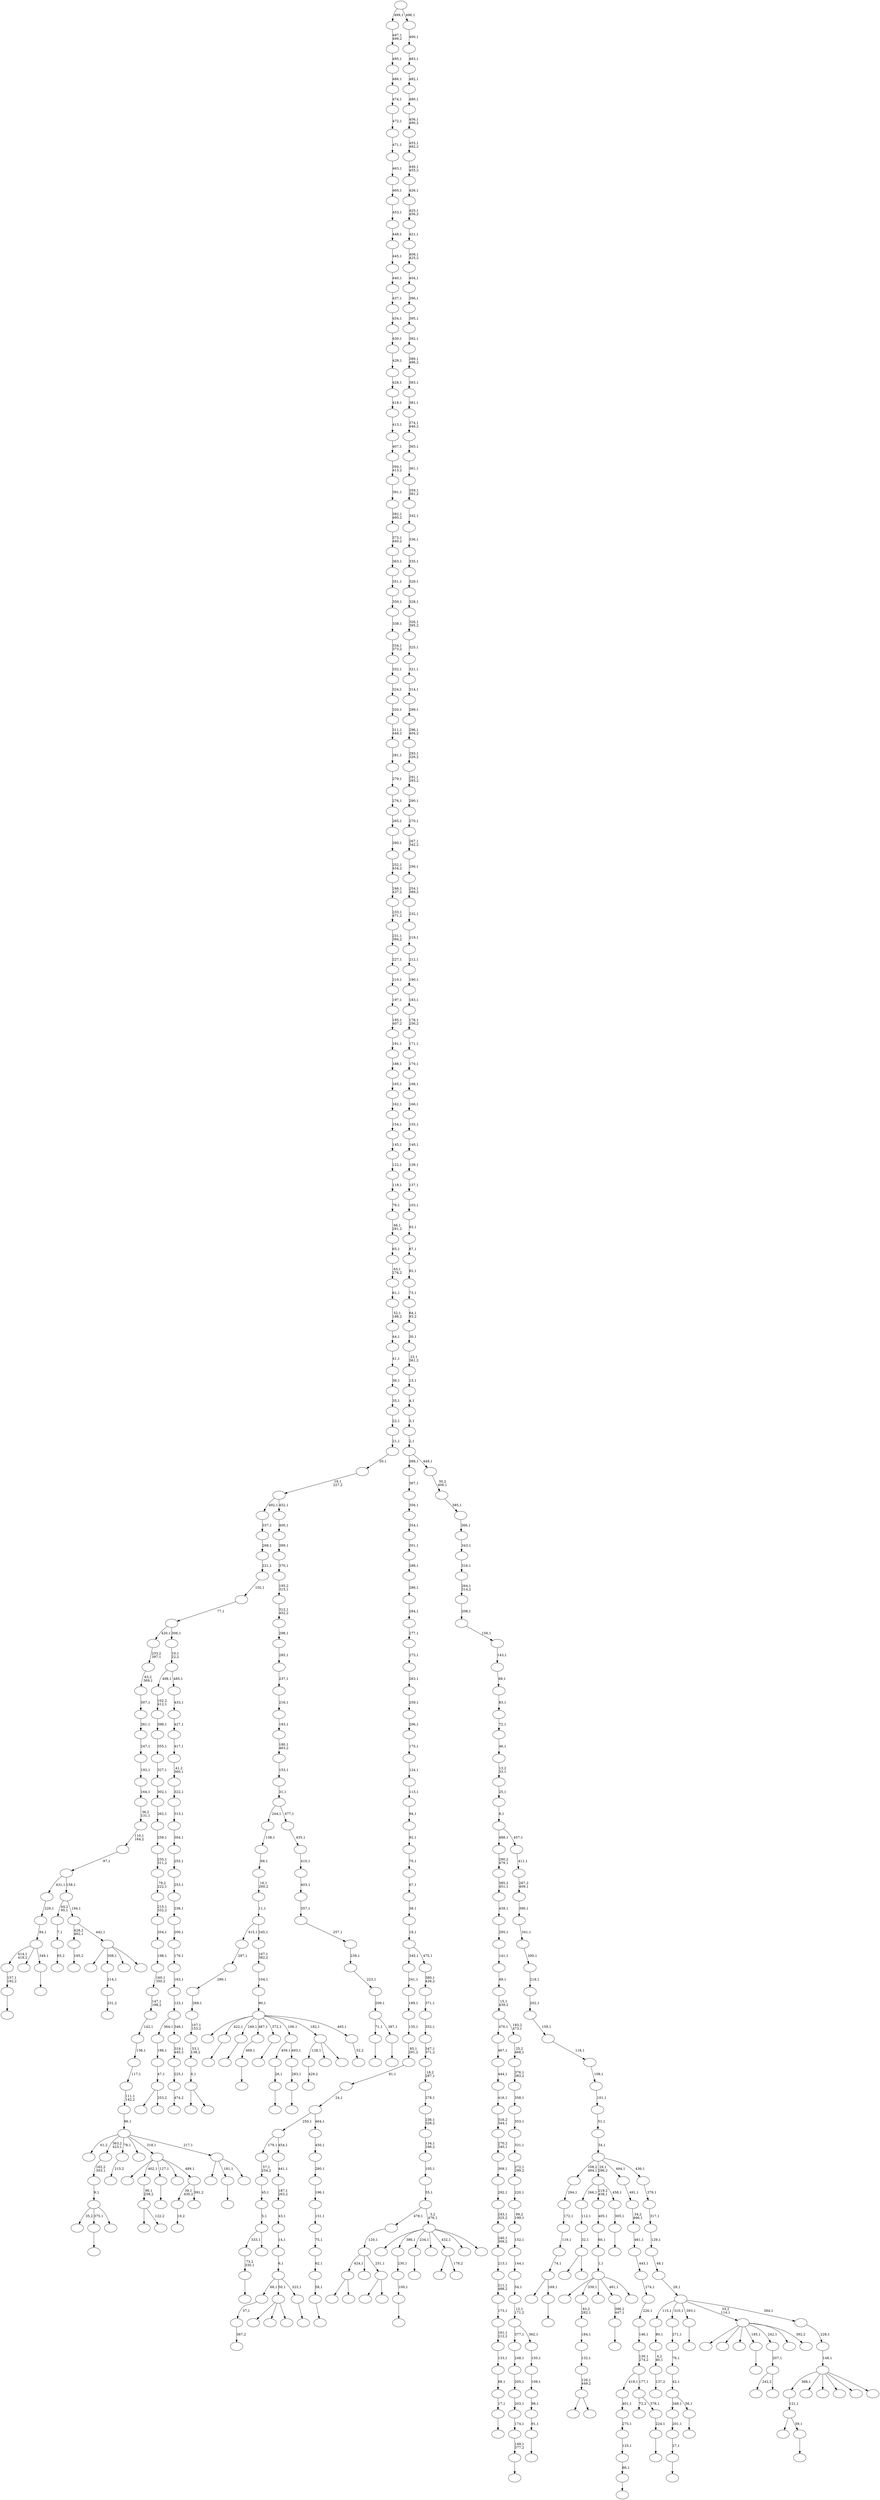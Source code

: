 digraph T {
	600 [label=""]
	599 [label=""]
	598 [label=""]
	597 [label=""]
	596 [label=""]
	595 [label=""]
	594 [label=""]
	593 [label=""]
	592 [label=""]
	591 [label=""]
	590 [label=""]
	589 [label=""]
	588 [label=""]
	587 [label=""]
	586 [label=""]
	585 [label=""]
	584 [label=""]
	583 [label=""]
	582 [label=""]
	581 [label=""]
	580 [label=""]
	579 [label=""]
	578 [label=""]
	577 [label=""]
	576 [label=""]
	575 [label=""]
	574 [label=""]
	573 [label=""]
	572 [label=""]
	571 [label=""]
	570 [label=""]
	569 [label=""]
	568 [label=""]
	567 [label=""]
	566 [label=""]
	565 [label=""]
	564 [label=""]
	563 [label=""]
	562 [label=""]
	561 [label=""]
	560 [label=""]
	559 [label=""]
	558 [label=""]
	557 [label=""]
	556 [label=""]
	555 [label=""]
	554 [label=""]
	553 [label=""]
	552 [label=""]
	551 [label=""]
	550 [label=""]
	549 [label=""]
	548 [label=""]
	547 [label=""]
	546 [label=""]
	545 [label=""]
	544 [label=""]
	543 [label=""]
	542 [label=""]
	541 [label=""]
	540 [label=""]
	539 [label=""]
	538 [label=""]
	537 [label=""]
	536 [label=""]
	535 [label=""]
	534 [label=""]
	533 [label=""]
	532 [label=""]
	531 [label=""]
	530 [label=""]
	529 [label=""]
	528 [label=""]
	527 [label=""]
	526 [label=""]
	525 [label=""]
	524 [label=""]
	523 [label=""]
	522 [label=""]
	521 [label=""]
	520 [label=""]
	519 [label=""]
	518 [label=""]
	517 [label=""]
	516 [label=""]
	515 [label=""]
	514 [label=""]
	513 [label=""]
	512 [label=""]
	511 [label=""]
	510 [label=""]
	509 [label=""]
	508 [label=""]
	507 [label=""]
	506 [label=""]
	505 [label=""]
	504 [label=""]
	503 [label=""]
	502 [label=""]
	501 [label=""]
	500 [label=""]
	499 [label=""]
	498 [label=""]
	497 [label=""]
	496 [label=""]
	495 [label=""]
	494 [label=""]
	493 [label=""]
	492 [label=""]
	491 [label=""]
	490 [label=""]
	489 [label=""]
	488 [label=""]
	487 [label=""]
	486 [label=""]
	485 [label=""]
	484 [label=""]
	483 [label=""]
	482 [label=""]
	481 [label=""]
	480 [label=""]
	479 [label=""]
	478 [label=""]
	477 [label=""]
	476 [label=""]
	475 [label=""]
	474 [label=""]
	473 [label=""]
	472 [label=""]
	471 [label=""]
	470 [label=""]
	469 [label=""]
	468 [label=""]
	467 [label=""]
	466 [label=""]
	465 [label=""]
	464 [label=""]
	463 [label=""]
	462 [label=""]
	461 [label=""]
	460 [label=""]
	459 [label=""]
	458 [label=""]
	457 [label=""]
	456 [label=""]
	455 [label=""]
	454 [label=""]
	453 [label=""]
	452 [label=""]
	451 [label=""]
	450 [label=""]
	449 [label=""]
	448 [label=""]
	447 [label=""]
	446 [label=""]
	445 [label=""]
	444 [label=""]
	443 [label=""]
	442 [label=""]
	441 [label=""]
	440 [label=""]
	439 [label=""]
	438 [label=""]
	437 [label=""]
	436 [label=""]
	435 [label=""]
	434 [label=""]
	433 [label=""]
	432 [label=""]
	431 [label=""]
	430 [label=""]
	429 [label=""]
	428 [label=""]
	427 [label=""]
	426 [label=""]
	425 [label=""]
	424 [label=""]
	423 [label=""]
	422 [label=""]
	421 [label=""]
	420 [label=""]
	419 [label=""]
	418 [label=""]
	417 [label=""]
	416 [label=""]
	415 [label=""]
	414 [label=""]
	413 [label=""]
	412 [label=""]
	411 [label=""]
	410 [label=""]
	409 [label=""]
	408 [label=""]
	407 [label=""]
	406 [label=""]
	405 [label=""]
	404 [label=""]
	403 [label=""]
	402 [label=""]
	401 [label=""]
	400 [label=""]
	399 [label=""]
	398 [label=""]
	397 [label=""]
	396 [label=""]
	395 [label=""]
	394 [label=""]
	393 [label=""]
	392 [label=""]
	391 [label=""]
	390 [label=""]
	389 [label=""]
	388 [label=""]
	387 [label=""]
	386 [label=""]
	385 [label=""]
	384 [label=""]
	383 [label=""]
	382 [label=""]
	381 [label=""]
	380 [label=""]
	379 [label=""]
	378 [label=""]
	377 [label=""]
	376 [label=""]
	375 [label=""]
	374 [label=""]
	373 [label=""]
	372 [label=""]
	371 [label=""]
	370 [label=""]
	369 [label=""]
	368 [label=""]
	367 [label=""]
	366 [label=""]
	365 [label=""]
	364 [label=""]
	363 [label=""]
	362 [label=""]
	361 [label=""]
	360 [label=""]
	359 [label=""]
	358 [label=""]
	357 [label=""]
	356 [label=""]
	355 [label=""]
	354 [label=""]
	353 [label=""]
	352 [label=""]
	351 [label=""]
	350 [label=""]
	349 [label=""]
	348 [label=""]
	347 [label=""]
	346 [label=""]
	345 [label=""]
	344 [label=""]
	343 [label=""]
	342 [label=""]
	341 [label=""]
	340 [label=""]
	339 [label=""]
	338 [label=""]
	337 [label=""]
	336 [label=""]
	335 [label=""]
	334 [label=""]
	333 [label=""]
	332 [label=""]
	331 [label=""]
	330 [label=""]
	329 [label=""]
	328 [label=""]
	327 [label=""]
	326 [label=""]
	325 [label=""]
	324 [label=""]
	323 [label=""]
	322 [label=""]
	321 [label=""]
	320 [label=""]
	319 [label=""]
	318 [label=""]
	317 [label=""]
	316 [label=""]
	315 [label=""]
	314 [label=""]
	313 [label=""]
	312 [label=""]
	311 [label=""]
	310 [label=""]
	309 [label=""]
	308 [label=""]
	307 [label=""]
	306 [label=""]
	305 [label=""]
	304 [label=""]
	303 [label=""]
	302 [label=""]
	301 [label=""]
	300 [label=""]
	299 [label=""]
	298 [label=""]
	297 [label=""]
	296 [label=""]
	295 [label=""]
	294 [label=""]
	293 [label=""]
	292 [label=""]
	291 [label=""]
	290 [label=""]
	289 [label=""]
	288 [label=""]
	287 [label=""]
	286 [label=""]
	285 [label=""]
	284 [label=""]
	283 [label=""]
	282 [label=""]
	281 [label=""]
	280 [label=""]
	279 [label=""]
	278 [label=""]
	277 [label=""]
	276 [label=""]
	275 [label=""]
	274 [label=""]
	273 [label=""]
	272 [label=""]
	271 [label=""]
	270 [label=""]
	269 [label=""]
	268 [label=""]
	267 [label=""]
	266 [label=""]
	265 [label=""]
	264 [label=""]
	263 [label=""]
	262 [label=""]
	261 [label=""]
	260 [label=""]
	259 [label=""]
	258 [label=""]
	257 [label=""]
	256 [label=""]
	255 [label=""]
	254 [label=""]
	253 [label=""]
	252 [label=""]
	251 [label=""]
	250 [label=""]
	249 [label=""]
	248 [label=""]
	247 [label=""]
	246 [label=""]
	245 [label=""]
	244 [label=""]
	243 [label=""]
	242 [label=""]
	241 [label=""]
	240 [label=""]
	239 [label=""]
	238 [label=""]
	237 [label=""]
	236 [label=""]
	235 [label=""]
	234 [label=""]
	233 [label=""]
	232 [label=""]
	231 [label=""]
	230 [label=""]
	229 [label=""]
	228 [label=""]
	227 [label=""]
	226 [label=""]
	225 [label=""]
	224 [label=""]
	223 [label=""]
	222 [label=""]
	221 [label=""]
	220 [label=""]
	219 [label=""]
	218 [label=""]
	217 [label=""]
	216 [label=""]
	215 [label=""]
	214 [label=""]
	213 [label=""]
	212 [label=""]
	211 [label=""]
	210 [label=""]
	209 [label=""]
	208 [label=""]
	207 [label=""]
	206 [label=""]
	205 [label=""]
	204 [label=""]
	203 [label=""]
	202 [label=""]
	201 [label=""]
	200 [label=""]
	199 [label=""]
	198 [label=""]
	197 [label=""]
	196 [label=""]
	195 [label=""]
	194 [label=""]
	193 [label=""]
	192 [label=""]
	191 [label=""]
	190 [label=""]
	189 [label=""]
	188 [label=""]
	187 [label=""]
	186 [label=""]
	185 [label=""]
	184 [label=""]
	183 [label=""]
	182 [label=""]
	181 [label=""]
	180 [label=""]
	179 [label=""]
	178 [label=""]
	177 [label=""]
	176 [label=""]
	175 [label=""]
	174 [label=""]
	173 [label=""]
	172 [label=""]
	171 [label=""]
	170 [label=""]
	169 [label=""]
	168 [label=""]
	167 [label=""]
	166 [label=""]
	165 [label=""]
	164 [label=""]
	163 [label=""]
	162 [label=""]
	161 [label=""]
	160 [label=""]
	159 [label=""]
	158 [label=""]
	157 [label=""]
	156 [label=""]
	155 [label=""]
	154 [label=""]
	153 [label=""]
	152 [label=""]
	151 [label=""]
	150 [label=""]
	149 [label=""]
	148 [label=""]
	147 [label=""]
	146 [label=""]
	145 [label=""]
	144 [label=""]
	143 [label=""]
	142 [label=""]
	141 [label=""]
	140 [label=""]
	139 [label=""]
	138 [label=""]
	137 [label=""]
	136 [label=""]
	135 [label=""]
	134 [label=""]
	133 [label=""]
	132 [label=""]
	131 [label=""]
	130 [label=""]
	129 [label=""]
	128 [label=""]
	127 [label=""]
	126 [label=""]
	125 [label=""]
	124 [label=""]
	123 [label=""]
	122 [label=""]
	121 [label=""]
	120 [label=""]
	119 [label=""]
	118 [label=""]
	117 [label=""]
	116 [label=""]
	115 [label=""]
	114 [label=""]
	113 [label=""]
	112 [label=""]
	111 [label=""]
	110 [label=""]
	109 [label=""]
	108 [label=""]
	107 [label=""]
	106 [label=""]
	105 [label=""]
	104 [label=""]
	103 [label=""]
	102 [label=""]
	101 [label=""]
	100 [label=""]
	99 [label=""]
	98 [label=""]
	97 [label=""]
	96 [label=""]
	95 [label=""]
	94 [label=""]
	93 [label=""]
	92 [label=""]
	91 [label=""]
	90 [label=""]
	89 [label=""]
	88 [label=""]
	87 [label=""]
	86 [label=""]
	85 [label=""]
	84 [label=""]
	83 [label=""]
	82 [label=""]
	81 [label=""]
	80 [label=""]
	79 [label=""]
	78 [label=""]
	77 [label=""]
	76 [label=""]
	75 [label=""]
	74 [label=""]
	73 [label=""]
	72 [label=""]
	71 [label=""]
	70 [label=""]
	69 [label=""]
	68 [label=""]
	67 [label=""]
	66 [label=""]
	65 [label=""]
	64 [label=""]
	63 [label=""]
	62 [label=""]
	61 [label=""]
	60 [label=""]
	59 [label=""]
	58 [label=""]
	57 [label=""]
	56 [label=""]
	55 [label=""]
	54 [label=""]
	53 [label=""]
	52 [label=""]
	51 [label=""]
	50 [label=""]
	49 [label=""]
	48 [label=""]
	47 [label=""]
	46 [label=""]
	45 [label=""]
	44 [label=""]
	43 [label=""]
	42 [label=""]
	41 [label=""]
	40 [label=""]
	39 [label=""]
	38 [label=""]
	37 [label=""]
	36 [label=""]
	35 [label=""]
	34 [label=""]
	33 [label=""]
	32 [label=""]
	31 [label=""]
	30 [label=""]
	29 [label=""]
	28 [label=""]
	27 [label=""]
	26 [label=""]
	25 [label=""]
	24 [label=""]
	23 [label=""]
	22 [label=""]
	21 [label=""]
	20 [label=""]
	19 [label=""]
	18 [label=""]
	17 [label=""]
	16 [label=""]
	15 [label=""]
	14 [label=""]
	13 [label=""]
	12 [label=""]
	11 [label=""]
	10 [label=""]
	9 [label=""]
	8 [label=""]
	7 [label=""]
	6 [label=""]
	5 [label=""]
	4 [label=""]
	3 [label=""]
	2 [label=""]
	1 [label=""]
	0 [label=""]
	596 -> 597 [label="367,2"]
	595 -> 596 [label="37,1"]
	592 -> 593 [label=""]
	591 -> 594 [label=""]
	591 -> 592 [label="59,1"]
	590 -> 591 [label="121,1"]
	587 -> 588 [label=""]
	583 -> 584 [label=""]
	582 -> 583 [label="86,1"]
	581 -> 582 [label="125,1"]
	580 -> 581 [label="275,1"]
	579 -> 580 [label="401,1"]
	577 -> 585 [label=""]
	577 -> 578 [label="122,2"]
	576 -> 577 [label="99,1\n258,2"]
	569 -> 570 [label=""]
	568 -> 569 [label="17,1"]
	567 -> 568 [label="88,1"]
	566 -> 567 [label="133,1"]
	565 -> 566 [label="161,1\n212,2"]
	564 -> 565 [label="173,1"]
	563 -> 564 [label="211,1\n488,2"]
	562 -> 563 [label="213,1"]
	561 -> 562 [label="240,1\n309,2"]
	560 -> 561 [label="243,1\n325,2"]
	559 -> 560 [label="292,1"]
	558 -> 559 [label="309,1"]
	557 -> 558 [label="270,2\n340,1"]
	556 -> 557 [label="316,2\n344,1"]
	555 -> 556 [label="416,1"]
	554 -> 555 [label="444,1"]
	553 -> 554 [label="467,1"]
	549 -> 598 [label=""]
	549 -> 550 [label="253,2"]
	548 -> 549 [label="47,1"]
	547 -> 548 [label="186,1"]
	541 -> 542 [label=""]
	540 -> 541 [label="26,1"]
	538 -> 571 [label=""]
	538 -> 552 [label=""]
	538 -> 539 [label=""]
	535 -> 543 [label=""]
	535 -> 536 [label=""]
	534 -> 535 [label="32,1"]
	533 -> 534 [label="112,1"]
	531 -> 532 [label="429,2"]
	529 -> 530 [label="65,2"]
	528 -> 529 [label="7,1"]
	526 -> 527 [label="165,2"]
	523 -> 524 [label="137,2"]
	522 -> 523 [label="4,2\n40,1"]
	521 -> 522 [label="80,1"]
	517 -> 518 [label=""]
	516 -> 551 [label=""]
	516 -> 517 [label="169,1"]
	515 -> 516 [label="74,1"]
	514 -> 515 [label="119,1"]
	513 -> 514 [label="172,1"]
	512 -> 513 [label="294,1"]
	509 -> 510 [label=""]
	508 -> 509 [label="27,1"]
	507 -> 508 [label="201,1"]
	505 -> 511 [label=""]
	505 -> 506 [label=""]
	503 -> 504 [label=""]
	500 -> 519 [label=""]
	500 -> 501 [label=""]
	499 -> 500 [label="0,1"]
	498 -> 499 [label="53,1\n138,2"]
	497 -> 498 [label="107,1\n153,2"]
	496 -> 497 [label="269,1"]
	495 -> 496 [label="289,1"]
	494 -> 495 [label="297,1"]
	492 -> 493 [label=""]
	491 -> 492 [label="157,1\n192,2"]
	489 -> 490 [label=""]
	488 -> 489 [label="100,1"]
	487 -> 488 [label="230,1"]
	485 -> 486 [label=""]
	484 -> 485 [label="149,1\n377,2"]
	483 -> 484 [label="174,1"]
	482 -> 483 [label="203,1"]
	481 -> 482 [label="205,1"]
	480 -> 481 [label="248,1"]
	478 -> 479 [label=""]
	477 -> 478 [label="91,1"]
	476 -> 477 [label="98,1"]
	475 -> 476 [label="109,1"]
	474 -> 475 [label="150,1"]
	473 -> 480 [label="377,1"]
	473 -> 474 [label="362,1"]
	472 -> 473 [label="12,1\n171,2"]
	471 -> 472 [label="54,1"]
	470 -> 471 [label="144,1"]
	469 -> 470 [label="152,1"]
	468 -> 469 [label="89,2\n199,1"]
	467 -> 468 [label="220,1"]
	466 -> 467 [label="272,1\n299,2"]
	465 -> 466 [label="331,1"]
	464 -> 465 [label="353,1"]
	463 -> 464 [label="358,1"]
	462 -> 463 [label="376,1\n383,2"]
	461 -> 462 [label="25,2\n468,1"]
	460 -> 553 [label="470,1"]
	460 -> 461 [label="183,2\n473,1"]
	459 -> 460 [label="15,1\n439,2"]
	458 -> 459 [label="49,1"]
	457 -> 458 [label="141,1"]
	456 -> 457 [label="295,1"]
	455 -> 456 [label="439,1"]
	454 -> 455 [label="385,2\n451,1"]
	453 -> 454 [label="290,2\n479,1"]
	450 -> 451 [label="10,2"]
	447 -> 448 [label=""]
	445 -> 502 [label=""]
	445 -> 446 [label=""]
	444 -> 445 [label="126,1\n449,2"]
	443 -> 444 [label="132,1"]
	442 -> 443 [label="184,1"]
	441 -> 442 [label="83,2\n282,1"]
	439 -> 440 [label=""]
	435 -> 589 [label="35,2"]
	435 -> 503 [label="375,1"]
	435 -> 436 [label=""]
	434 -> 435 [label="9,1"]
	433 -> 434 [label="162,2\n303,1"]
	431 -> 432 [label=""]
	430 -> 431 [label="73,2\n330,1"]
	425 -> 426 [label=""]
	423 -> 430 [label="333,1"]
	423 -> 424 [label=""]
	422 -> 423 [label="5,1"]
	421 -> 422 [label="45,1"]
	420 -> 421 [label="57,1\n254,2"]
	417 -> 418 [label=""]
	415 -> 416 [label=""]
	414 -> 415 [label="469,1"]
	412 -> 413 [label=""]
	410 -> 411 [label="215,2"]
	408 -> 409 [label=""]
	407 -> 408 [label="396,2\n447,1"]
	405 -> 406 [label=""]
	404 -> 405 [label="283,1"]
	403 -> 540 [label="459,1"]
	403 -> 404 [label="493,1"]
	401 -> 402 [label=""]
	398 -> 399 [label=""]
	397 -> 491 [label="414,1\n418,2"]
	397 -> 428 [label=""]
	397 -> 398 [label="349,1"]
	396 -> 397 [label="84,1"]
	395 -> 396 [label="229,1"]
	393 -> 573 [label="242,2"]
	393 -> 394 [label=""]
	392 -> 393 [label="207,1"]
	389 -> 574 [label=""]
	389 -> 441 [label="339,1"]
	389 -> 437 [label=""]
	389 -> 407 [label="481,1"]
	389 -> 390 [label=""]
	388 -> 389 [label="1,1"]
	387 -> 388 [label="60,1"]
	386 -> 387 [label="405,1"]
	384 -> 385 [label="231,2"]
	383 -> 384 [label="214,1"]
	381 -> 382 [label=""]
	380 -> 381 [label="305,1"]
	379 -> 533 [label="266,1"]
	379 -> 386 [label="219,2\n438,1"]
	379 -> 380 [label="458,1"]
	377 -> 531 [label="128,1"]
	377 -> 520 [label=""]
	377 -> 378 [label=""]
	373 -> 374 [label=""]
	372 -> 507 [label="348,1"]
	372 -> 373 [label="56,1"]
	371 -> 372 [label="42,1"]
	370 -> 371 [label="76,1"]
	369 -> 370 [label="271,1"]
	367 -> 450 [label="39,1\n430,2"]
	367 -> 368 [label="391,2"]
	366 -> 600 [label=""]
	366 -> 576 [label="402,1"]
	366 -> 425 [label="127,1"]
	366 -> 400 [label=""]
	366 -> 367 [label="489,1"]
	364 -> 365 [label=""]
	362 -> 363 [label=""]
	361 -> 595 [label="68,1"]
	361 -> 538 [label="50,1"]
	361 -> 362 [label="323,1"]
	360 -> 361 [label="6,1"]
	359 -> 360 [label="14,1"]
	358 -> 359 [label="43,1"]
	357 -> 358 [label="187,1\n263,2"]
	356 -> 357 [label="441,1"]
	355 -> 420 [label="179,1"]
	355 -> 356 [label="454,1"]
	352 -> 537 [label=""]
	352 -> 383 [label="308,1"]
	352 -> 375 [label=""]
	352 -> 353 [label=""]
	351 -> 526 [label="428,2\n462,1"]
	351 -> 352 [label="442,1"]
	350 -> 528 [label="44,2\n95,1"]
	350 -> 351 [label="194,1"]
	349 -> 395 [label="431,1"]
	349 -> 350 [label="158,1"]
	348 -> 349 [label="97,1"]
	347 -> 348 [label="110,1\n164,2"]
	346 -> 347 [label="36,2\n131,1"]
	345 -> 346 [label="164,1"]
	344 -> 345 [label="192,1"]
	343 -> 344 [label="247,1"]
	342 -> 343 [label="261,1"]
	341 -> 342 [label="307,1"]
	340 -> 341 [label="63,2\n369,1"]
	339 -> 340 [label="233,2\n397,1"]
	337 -> 572 [label=""]
	337 -> 364 [label="181,1"]
	337 -> 338 [label=""]
	336 -> 452 [label="61,2"]
	336 -> 433 [label="363,2\n423,1"]
	336 -> 410 [label="78,1"]
	336 -> 376 [label=""]
	336 -> 366 [label="318,1"]
	336 -> 337 [label="217,1"]
	335 -> 336 [label="96,1"]
	334 -> 335 [label="111,1\n142,2"]
	333 -> 334 [label="117,1"]
	332 -> 333 [label="136,1"]
	331 -> 332 [label="142,1"]
	330 -> 331 [label="147,1\n198,2"]
	329 -> 330 [label="160,1\n350,2"]
	328 -> 329 [label="198,1"]
	327 -> 328 [label="204,1"]
	326 -> 327 [label="215,1\n332,2"]
	325 -> 326 [label="79,2\n222,1"]
	324 -> 325 [label="235,1\n311,2"]
	323 -> 324 [label="258,1"]
	322 -> 323 [label="262,1"]
	321 -> 322 [label="302,1"]
	320 -> 321 [label="327,1"]
	319 -> 320 [label="355,1"]
	318 -> 319 [label="398,1"]
	317 -> 318 [label="102,2\n412,1"]
	315 -> 316 [label=""]
	314 -> 315 [label="58,1"]
	313 -> 314 [label="62,1"]
	312 -> 313 [label="75,1"]
	311 -> 312 [label="151,1"]
	310 -> 311 [label="196,1"]
	309 -> 310 [label="280,1"]
	308 -> 309 [label="450,1"]
	307 -> 355 [label="250,1"]
	307 -> 308 [label="464,1"]
	306 -> 307 [label="24,1"]
	305 -> 306 [label="81,1"]
	304 -> 305 [label="85,1\n291,2"]
	303 -> 304 [label="135,1"]
	302 -> 303 [label="189,1"]
	301 -> 302 [label="241,1"]
	299 -> 419 [label=""]
	299 -> 300 [label="178,2"]
	297 -> 298 [label="52,2"]
	296 -> 575 [label=""]
	296 -> 439 [label="422,1"]
	296 -> 417 [label="249,1"]
	296 -> 414 [label="487,1"]
	296 -> 412 [label="372,1"]
	296 -> 403 [label="106,1"]
	296 -> 377 [label="182,1"]
	296 -> 297 [label="465,1"]
	295 -> 296 [label="90,1"]
	294 -> 295 [label="104,1"]
	293 -> 294 [label="167,1\n382,2"]
	292 -> 494 [label="415,1"]
	292 -> 293 [label="245,1"]
	291 -> 292 [label="11,1"]
	290 -> 291 [label="16,1\n260,2"]
	289 -> 290 [label="69,1"]
	288 -> 289 [label="138,1"]
	286 -> 287 [label=""]
	285 -> 286 [label="224,1"]
	284 -> 438 [label="72,2"]
	284 -> 285 [label="378,1"]
	283 -> 579 [label="419,1"]
	283 -> 284 [label="177,1"]
	282 -> 283 [label="130,1\n274,2"]
	281 -> 282 [label="146,1"]
	280 -> 281 [label="226,1"]
	279 -> 280 [label="274,1"]
	278 -> 279 [label="443,1"]
	277 -> 278 [label="461,1"]
	276 -> 277 [label="34,2\n466,1"]
	275 -> 276 [label="491,1"]
	273 -> 599 [label=""]
	273 -> 274 [label=""]
	272 -> 505 [label="424,1"]
	272 -> 391 [label=""]
	272 -> 273 [label="251,1"]
	271 -> 272 [label="120,1"]
	269 -> 270 [label="474,2"]
	268 -> 269 [label="225,1"]
	267 -> 268 [label="319,1\n445,2"]
	266 -> 547 [label="364,1"]
	266 -> 267 [label="346,1"]
	265 -> 266 [label="123,1"]
	264 -> 265 [label="163,1"]
	263 -> 264 [label="176,1"]
	262 -> 263 [label="200,1"]
	261 -> 262 [label="238,1"]
	260 -> 261 [label="253,1"]
	259 -> 260 [label="255,1"]
	258 -> 259 [label="304,1"]
	257 -> 258 [label="313,1"]
	256 -> 257 [label="322,1"]
	255 -> 256 [label="41,2\n360,1"]
	254 -> 255 [label="417,1"]
	253 -> 254 [label="427,1"]
	252 -> 253 [label="433,1"]
	251 -> 317 [label="498,1"]
	251 -> 252 [label="485,1"]
	250 -> 251 [label="10,1\n22,2"]
	249 -> 339 [label="420,1"]
	249 -> 250 [label="306,1"]
	248 -> 249 [label="77,1"]
	247 -> 248 [label="102,1"]
	246 -> 247 [label="221,1"]
	245 -> 246 [label="268,1"]
	244 -> 245 [label="337,1"]
	241 -> 242 [label=""]
	240 -> 587 [label="71,1"]
	240 -> 241 [label="387,1"]
	239 -> 240 [label="209,1"]
	238 -> 239 [label="223,1"]
	237 -> 238 [label="239,1"]
	236 -> 237 [label="257,1"]
	235 -> 236 [label="357,1"]
	234 -> 235 [label="403,1"]
	233 -> 234 [label="410,1"]
	232 -> 233 [label="435,1"]
	231 -> 288 [label="244,1"]
	231 -> 232 [label="477,1"]
	230 -> 231 [label="31,1"]
	229 -> 230 [label="153,1"]
	228 -> 229 [label="180,1\n463,2"]
	227 -> 228 [label="193,1"]
	226 -> 227 [label="216,1"]
	225 -> 226 [label="237,1"]
	224 -> 225 [label="285,1"]
	223 -> 224 [label="298,1"]
	222 -> 223 [label="312,1\n452,2"]
	221 -> 222 [label="195,2\n315,1"]
	220 -> 221 [label="370,1"]
	219 -> 220 [label="399,1"]
	218 -> 219 [label="400,1"]
	217 -> 244 [label="492,1"]
	217 -> 218 [label="452,1"]
	216 -> 217 [label="19,1\n227,2"]
	215 -> 216 [label="20,1"]
	214 -> 215 [label="21,1"]
	213 -> 214 [label="22,1"]
	212 -> 213 [label="35,1"]
	211 -> 212 [label="36,1"]
	210 -> 211 [label="41,1"]
	209 -> 210 [label="44,1"]
	208 -> 209 [label="52,1\n188,2"]
	207 -> 208 [label="61,1"]
	206 -> 207 [label="63,1\n276,2"]
	205 -> 206 [label="65,1"]
	204 -> 205 [label="66,1\n281,2"]
	203 -> 204 [label="79,1"]
	202 -> 203 [label="118,1"]
	201 -> 202 [label="122,1"]
	200 -> 201 [label="145,1"]
	199 -> 200 [label="154,1"]
	198 -> 199 [label="162,1"]
	197 -> 198 [label="165,1"]
	196 -> 197 [label="188,1"]
	195 -> 196 [label="191,1"]
	194 -> 195 [label="195,1\n407,2"]
	193 -> 194 [label="197,1"]
	192 -> 193 [label="210,1"]
	191 -> 192 [label="227,1"]
	190 -> 191 [label="231,1\n394,2"]
	189 -> 190 [label="233,1\n471,2"]
	188 -> 189 [label="246,1\n437,2"]
	187 -> 188 [label="252,1\n434,2"]
	186 -> 187 [label="260,1"]
	185 -> 186 [label="265,1"]
	184 -> 185 [label="276,1"]
	183 -> 184 [label="279,1"]
	182 -> 183 [label="281,1"]
	181 -> 182 [label="311,1\n448,2"]
	180 -> 181 [label="320,1"]
	179 -> 180 [label="324,1"]
	178 -> 179 [label="332,1"]
	177 -> 178 [label="334,1\n373,2"]
	176 -> 177 [label="338,1"]
	175 -> 176 [label="350,1"]
	174 -> 175 [label="351,1"]
	173 -> 174 [label="363,1"]
	172 -> 173 [label="373,1\n440,2"]
	171 -> 172 [label="382,1\n460,2"]
	170 -> 171 [label="391,1"]
	169 -> 170 [label="394,1\n413,2"]
	168 -> 169 [label="407,1"]
	167 -> 168 [label="413,1"]
	166 -> 167 [label="418,1"]
	165 -> 166 [label="428,1"]
	164 -> 165 [label="429,1"]
	163 -> 164 [label="430,1"]
	162 -> 163 [label="434,1"]
	161 -> 162 [label="437,1"]
	160 -> 161 [label="440,1"]
	159 -> 160 [label="445,1"]
	158 -> 159 [label="448,1"]
	157 -> 158 [label="453,1"]
	156 -> 157 [label="460,1"]
	155 -> 156 [label="463,1"]
	154 -> 155 [label="471,1"]
	153 -> 154 [label="472,1"]
	152 -> 153 [label="474,1"]
	151 -> 152 [label="486,1"]
	150 -> 151 [label="495,1"]
	149 -> 150 [label="497,1\n499,2"]
	147 -> 148 [label=""]
	144 -> 544 [label=""]
	144 -> 487 [label="386,1"]
	144 -> 447 [label="234,1"]
	144 -> 429 [label=""]
	144 -> 299 [label="432,1"]
	144 -> 243 [label=""]
	144 -> 145 [label=""]
	143 -> 271 [label="478,1"]
	143 -> 144 [label="3,2\n476,1"]
	142 -> 143 [label="55,1"]
	141 -> 142 [label="105,1"]
	140 -> 141 [label="134,1\n166,2"]
	139 -> 140 [label="236,1\n328,2"]
	138 -> 139 [label="278,1"]
	137 -> 138 [label="18,2\n287,1"]
	136 -> 137 [label="347,1\n371,2"]
	135 -> 136 [label="352,1"]
	134 -> 135 [label="371,1"]
	133 -> 134 [label="380,1\n426,2"]
	132 -> 301 [label="345,1"]
	132 -> 133 [label="475,1"]
	131 -> 132 [label="18,1"]
	130 -> 131 [label="38,1"]
	129 -> 130 [label="67,1"]
	128 -> 129 [label="70,1"]
	127 -> 128 [label="92,1"]
	126 -> 127 [label="94,1"]
	125 -> 126 [label="113,1"]
	124 -> 125 [label="124,1"]
	123 -> 124 [label="175,1"]
	122 -> 123 [label="206,1"]
	121 -> 122 [label="259,1"]
	120 -> 121 [label="263,1"]
	119 -> 120 [label="273,1"]
	118 -> 119 [label="277,1"]
	117 -> 118 [label="284,1"]
	116 -> 117 [label="286,1"]
	115 -> 116 [label="288,1"]
	114 -> 115 [label="301,1"]
	113 -> 114 [label="354,1"]
	112 -> 113 [label="356,1"]
	111 -> 112 [label="367,1"]
	109 -> 546 [label=""]
	109 -> 545 [label=""]
	109 -> 449 [label=""]
	109 -> 401 [label="185,1"]
	109 -> 392 [label="242,1"]
	109 -> 146 [label=""]
	109 -> 110 [label="392,2"]
	107 -> 590 [label="368,1"]
	107 -> 586 [label=""]
	107 -> 525 [label=""]
	107 -> 427 [label=""]
	107 -> 354 [label=""]
	107 -> 108 [label=""]
	106 -> 107 [label="148,1"]
	105 -> 106 [label="228,1"]
	104 -> 521 [label="115,1"]
	104 -> 369 [label="310,1"]
	104 -> 147 [label="393,1"]
	104 -> 109 [label="33,2\n114,1"]
	104 -> 105 [label="384,1"]
	103 -> 104 [label="28,1"]
	102 -> 103 [label="48,1"]
	101 -> 102 [label="129,1"]
	100 -> 101 [label="317,1"]
	99 -> 100 [label="379,1"]
	98 -> 512 [label="108,2\n484,1"]
	98 -> 379 [label="29,1\n296,2"]
	98 -> 275 [label="494,1"]
	98 -> 99 [label="436,1"]
	97 -> 98 [label="34,1"]
	96 -> 97 [label="51,1"]
	95 -> 96 [label="101,1"]
	94 -> 95 [label="108,1"]
	93 -> 94 [label="116,1"]
	92 -> 93 [label="159,1"]
	91 -> 92 [label="202,1"]
	90 -> 91 [label="218,1"]
	89 -> 90 [label="300,1"]
	88 -> 89 [label="341,1"]
	87 -> 88 [label="390,1"]
	86 -> 87 [label="267,2\n409,1"]
	85 -> 86 [label="411,1"]
	84 -> 453 [label="488,1"]
	84 -> 85 [label="457,1"]
	83 -> 84 [label="8,1"]
	82 -> 83 [label="25,1"]
	81 -> 82 [label="13,2\n33,1"]
	80 -> 81 [label="46,1"]
	79 -> 80 [label="72,1"]
	78 -> 79 [label="83,1"]
	77 -> 78 [label="89,1"]
	76 -> 77 [label="143,1"]
	75 -> 76 [label="156,1"]
	74 -> 75 [label="208,1"]
	73 -> 74 [label="264,1\n314,2"]
	72 -> 73 [label="316,1"]
	71 -> 72 [label="343,1"]
	70 -> 71 [label="366,1"]
	69 -> 70 [label="385,1"]
	68 -> 69 [label="30,2\n406,1"]
	67 -> 111 [label="388,1"]
	67 -> 68 [label="449,1"]
	66 -> 67 [label="2,1"]
	65 -> 66 [label="3,1"]
	64 -> 65 [label="4,1"]
	63 -> 64 [label="13,1"]
	62 -> 63 [label="23,1\n361,2"]
	61 -> 62 [label="30,1"]
	60 -> 61 [label="64,1\n93,2"]
	59 -> 60 [label="73,1"]
	58 -> 59 [label="82,1"]
	57 -> 58 [label="87,1"]
	56 -> 57 [label="93,1"]
	55 -> 56 [label="103,1"]
	54 -> 55 [label="137,1"]
	53 -> 54 [label="139,1"]
	52 -> 53 [label="140,1"]
	51 -> 52 [label="155,1"]
	50 -> 51 [label="166,1"]
	49 -> 50 [label="168,1"]
	48 -> 49 [label="170,1"]
	47 -> 48 [label="171,1"]
	46 -> 47 [label="178,1\n256,2"]
	45 -> 46 [label="183,1"]
	44 -> 45 [label="190,1"]
	43 -> 44 [label="212,1"]
	42 -> 43 [label="219,1"]
	41 -> 42 [label="232,1"]
	40 -> 41 [label="254,1\n389,2"]
	39 -> 40 [label="256,1"]
	38 -> 39 [label="267,1\n342,2"]
	37 -> 38 [label="270,1"]
	36 -> 37 [label="290,1"]
	35 -> 36 [label="291,1\n293,2"]
	34 -> 35 [label="293,1\n326,2"]
	33 -> 34 [label="296,1\n404,2"]
	32 -> 33 [label="299,1"]
	31 -> 32 [label="314,1"]
	30 -> 31 [label="321,1"]
	29 -> 30 [label="325,1"]
	28 -> 29 [label="326,1\n395,2"]
	27 -> 28 [label="328,1"]
	26 -> 27 [label="329,1"]
	25 -> 26 [label="335,1"]
	24 -> 25 [label="336,1"]
	23 -> 24 [label="342,1"]
	22 -> 23 [label="359,1\n381,2"]
	21 -> 22 [label="361,1"]
	20 -> 21 [label="365,1"]
	19 -> 20 [label="374,1\n446,2"]
	18 -> 19 [label="381,1"]
	17 -> 18 [label="383,1"]
	16 -> 17 [label="389,1\n496,2"]
	15 -> 16 [label="392,1"]
	14 -> 15 [label="395,1"]
	13 -> 14 [label="396,1"]
	12 -> 13 [label="404,1"]
	11 -> 12 [label="408,1\n425,2"]
	10 -> 11 [label="421,1"]
	9 -> 10 [label="425,1\n456,2"]
	8 -> 9 [label="426,1"]
	7 -> 8 [label="446,1\n455,2"]
	6 -> 7 [label="455,1\n482,2"]
	5 -> 6 [label="456,1\n490,2"]
	4 -> 5 [label="480,1"]
	3 -> 4 [label="482,1"]
	2 -> 3 [label="483,1"]
	1 -> 2 [label="490,1"]
	0 -> 149 [label="499,1"]
	0 -> 1 [label="496,1"]
}

